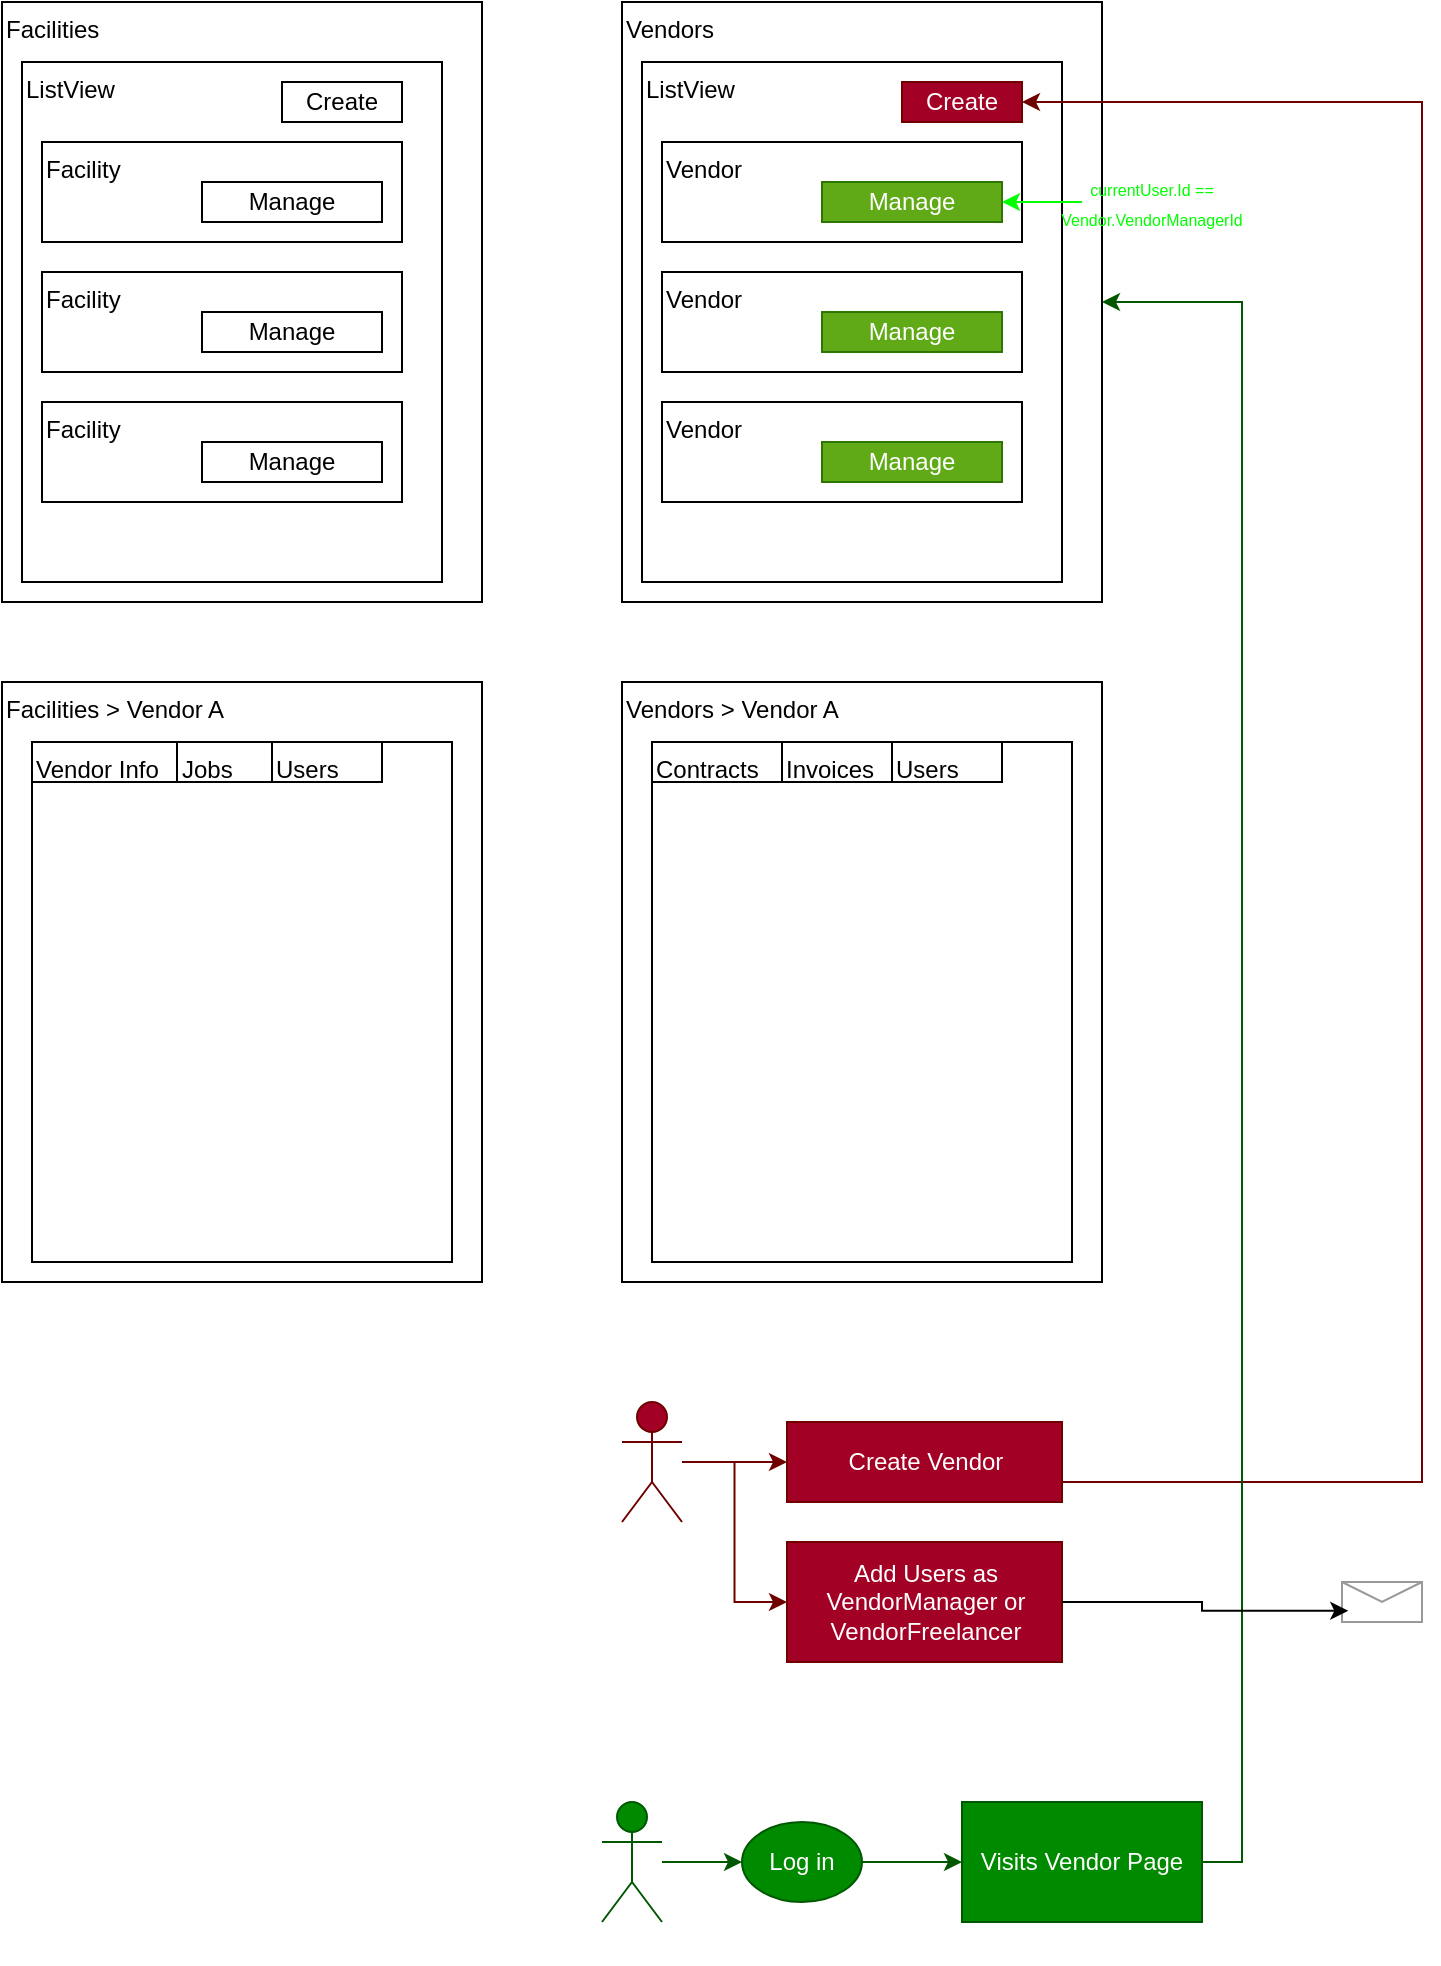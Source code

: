 <mxfile version="24.7.17">
  <diagram name="Page-1" id="WLKqxN7QjUjL1MA5BJnh">
    <mxGraphModel dx="1509" dy="834" grid="1" gridSize="10" guides="1" tooltips="1" connect="1" arrows="1" fold="1" page="1" pageScale="1" pageWidth="850" pageHeight="1100" math="0" shadow="0">
      <root>
        <mxCell id="0" />
        <mxCell id="1" parent="0" />
        <mxCell id="pKzOqkrDxvqWZHLKARYX-1" value="Facilities" style="rounded=0;whiteSpace=wrap;html=1;verticalAlign=top;align=left;" vertex="1" parent="1">
          <mxGeometry x="40" y="40" width="240" height="300" as="geometry" />
        </mxCell>
        <mxCell id="pKzOqkrDxvqWZHLKARYX-3" value="ListView" style="rounded=0;whiteSpace=wrap;html=1;verticalAlign=top;align=left;" vertex="1" parent="1">
          <mxGeometry x="50" y="70" width="210" height="260" as="geometry" />
        </mxCell>
        <mxCell id="pKzOqkrDxvqWZHLKARYX-6" value="" style="group" vertex="1" connectable="0" parent="1">
          <mxGeometry x="60" y="110" width="180" height="50" as="geometry" />
        </mxCell>
        <mxCell id="pKzOqkrDxvqWZHLKARYX-4" value="Facility" style="rounded=0;whiteSpace=wrap;html=1;verticalAlign=top;align=left;" vertex="1" parent="pKzOqkrDxvqWZHLKARYX-6">
          <mxGeometry width="180" height="50" as="geometry" />
        </mxCell>
        <mxCell id="pKzOqkrDxvqWZHLKARYX-5" value="Manage" style="rounded=0;whiteSpace=wrap;html=1;" vertex="1" parent="pKzOqkrDxvqWZHLKARYX-6">
          <mxGeometry x="80" y="20" width="90" height="20" as="geometry" />
        </mxCell>
        <mxCell id="pKzOqkrDxvqWZHLKARYX-7" value="" style="group" vertex="1" connectable="0" parent="1">
          <mxGeometry x="60" y="175" width="180" height="50" as="geometry" />
        </mxCell>
        <mxCell id="pKzOqkrDxvqWZHLKARYX-8" value="Facility" style="rounded=0;whiteSpace=wrap;html=1;verticalAlign=top;align=left;" vertex="1" parent="pKzOqkrDxvqWZHLKARYX-7">
          <mxGeometry width="180" height="50" as="geometry" />
        </mxCell>
        <mxCell id="pKzOqkrDxvqWZHLKARYX-9" value="Manage" style="rounded=0;whiteSpace=wrap;html=1;" vertex="1" parent="pKzOqkrDxvqWZHLKARYX-7">
          <mxGeometry x="80" y="20" width="90" height="20" as="geometry" />
        </mxCell>
        <mxCell id="pKzOqkrDxvqWZHLKARYX-12" value="" style="group" vertex="1" connectable="0" parent="1">
          <mxGeometry x="60" y="240" width="180" height="50" as="geometry" />
        </mxCell>
        <mxCell id="pKzOqkrDxvqWZHLKARYX-13" value="Facility" style="rounded=0;whiteSpace=wrap;html=1;verticalAlign=top;align=left;" vertex="1" parent="pKzOqkrDxvqWZHLKARYX-12">
          <mxGeometry width="180" height="50" as="geometry" />
        </mxCell>
        <mxCell id="pKzOqkrDxvqWZHLKARYX-14" value="Manage" style="rounded=0;whiteSpace=wrap;html=1;" vertex="1" parent="pKzOqkrDxvqWZHLKARYX-12">
          <mxGeometry x="80" y="20" width="90" height="20" as="geometry" />
        </mxCell>
        <mxCell id="pKzOqkrDxvqWZHLKARYX-16" value="Vendors" style="rounded=0;whiteSpace=wrap;html=1;verticalAlign=top;align=left;" vertex="1" parent="1">
          <mxGeometry x="350" y="40" width="240" height="300" as="geometry" />
        </mxCell>
        <mxCell id="pKzOqkrDxvqWZHLKARYX-17" value="ListView" style="rounded=0;whiteSpace=wrap;html=1;verticalAlign=top;align=left;" vertex="1" parent="1">
          <mxGeometry x="360" y="70" width="210" height="260" as="geometry" />
        </mxCell>
        <mxCell id="pKzOqkrDxvqWZHLKARYX-21" value="" style="group" vertex="1" connectable="0" parent="1">
          <mxGeometry x="370" y="175" width="180" height="50" as="geometry" />
        </mxCell>
        <mxCell id="pKzOqkrDxvqWZHLKARYX-22" value="Vendor" style="rounded=0;whiteSpace=wrap;html=1;verticalAlign=top;align=left;" vertex="1" parent="pKzOqkrDxvqWZHLKARYX-21">
          <mxGeometry width="180" height="50" as="geometry" />
        </mxCell>
        <mxCell id="pKzOqkrDxvqWZHLKARYX-23" value="Manage" style="rounded=0;whiteSpace=wrap;html=1;fillColor=#60a917;fontColor=#ffffff;strokeColor=#2D7600;" vertex="1" parent="pKzOqkrDxvqWZHLKARYX-21">
          <mxGeometry x="80" y="20" width="90" height="20" as="geometry" />
        </mxCell>
        <mxCell id="pKzOqkrDxvqWZHLKARYX-24" value="" style="group" vertex="1" connectable="0" parent="1">
          <mxGeometry x="370" y="240" width="180" height="50" as="geometry" />
        </mxCell>
        <mxCell id="pKzOqkrDxvqWZHLKARYX-25" value="Vendor" style="rounded=0;whiteSpace=wrap;html=1;verticalAlign=top;align=left;" vertex="1" parent="pKzOqkrDxvqWZHLKARYX-24">
          <mxGeometry width="180" height="50" as="geometry" />
        </mxCell>
        <mxCell id="pKzOqkrDxvqWZHLKARYX-26" value="Manage" style="rounded=0;whiteSpace=wrap;html=1;fillColor=#60a917;fontColor=#ffffff;strokeColor=#2D7600;" vertex="1" parent="pKzOqkrDxvqWZHLKARYX-24">
          <mxGeometry x="80" y="20" width="90" height="20" as="geometry" />
        </mxCell>
        <mxCell id="pKzOqkrDxvqWZHLKARYX-33" value="Create" style="rounded=0;whiteSpace=wrap;html=1;" vertex="1" parent="1">
          <mxGeometry x="180" y="80" width="60" height="20" as="geometry" />
        </mxCell>
        <mxCell id="pKzOqkrDxvqWZHLKARYX-34" value="Create" style="rounded=0;whiteSpace=wrap;html=1;fillColor=#a20025;fontColor=#ffffff;strokeColor=#6F0000;" vertex="1" parent="1">
          <mxGeometry x="490" y="80" width="60" height="20" as="geometry" />
        </mxCell>
        <mxCell id="pKzOqkrDxvqWZHLKARYX-35" value="Vendors &amp;gt; Vendor A" style="rounded=0;whiteSpace=wrap;html=1;verticalAlign=top;align=left;" vertex="1" parent="1">
          <mxGeometry x="350" y="380" width="240" height="300" as="geometry" />
        </mxCell>
        <mxCell id="pKzOqkrDxvqWZHLKARYX-36" value="" style="rounded=0;whiteSpace=wrap;html=1;verticalAlign=top;align=left;" vertex="1" parent="1">
          <mxGeometry x="365" y="410" width="210" height="260" as="geometry" />
        </mxCell>
        <mxCell id="pKzOqkrDxvqWZHLKARYX-37" value="Contracts" style="rounded=0;whiteSpace=wrap;html=1;verticalAlign=top;align=left;" vertex="1" parent="1">
          <mxGeometry x="365" y="410" width="65" height="20" as="geometry" />
        </mxCell>
        <mxCell id="pKzOqkrDxvqWZHLKARYX-38" value="Invoices" style="rounded=0;whiteSpace=wrap;html=1;verticalAlign=top;align=left;" vertex="1" parent="1">
          <mxGeometry x="430" y="410" width="55" height="20" as="geometry" />
        </mxCell>
        <mxCell id="pKzOqkrDxvqWZHLKARYX-39" value="Users" style="rounded=0;whiteSpace=wrap;html=1;verticalAlign=top;align=left;" vertex="1" parent="1">
          <mxGeometry x="485" y="410" width="55" height="20" as="geometry" />
        </mxCell>
        <mxCell id="pKzOqkrDxvqWZHLKARYX-40" value="Facilities &amp;gt; Vendor A" style="rounded=0;whiteSpace=wrap;html=1;verticalAlign=top;align=left;" vertex="1" parent="1">
          <mxGeometry x="40" y="380" width="240" height="300" as="geometry" />
        </mxCell>
        <mxCell id="pKzOqkrDxvqWZHLKARYX-41" value="" style="rounded=0;whiteSpace=wrap;html=1;verticalAlign=top;align=left;" vertex="1" parent="1">
          <mxGeometry x="55" y="410" width="210" height="260" as="geometry" />
        </mxCell>
        <mxCell id="pKzOqkrDxvqWZHLKARYX-42" value="Vendor Info" style="rounded=0;whiteSpace=wrap;html=1;verticalAlign=top;align=left;" vertex="1" parent="1">
          <mxGeometry x="55" y="410" width="75" height="20" as="geometry" />
        </mxCell>
        <mxCell id="pKzOqkrDxvqWZHLKARYX-43" value="Jobs" style="rounded=0;whiteSpace=wrap;html=1;verticalAlign=top;align=left;" vertex="1" parent="1">
          <mxGeometry x="127.5" y="410" width="55" height="20" as="geometry" />
        </mxCell>
        <mxCell id="pKzOqkrDxvqWZHLKARYX-44" value="Users" style="rounded=0;whiteSpace=wrap;html=1;verticalAlign=top;align=left;" vertex="1" parent="1">
          <mxGeometry x="175" y="410" width="55" height="20" as="geometry" />
        </mxCell>
        <mxCell id="pKzOqkrDxvqWZHLKARYX-48" style="edgeStyle=orthogonalEdgeStyle;rounded=0;orthogonalLoop=1;jettySize=auto;html=1;entryX=0;entryY=0.5;entryDx=0;entryDy=0;fillColor=#a20025;strokeColor=#6F0000;" edge="1" parent="1" source="pKzOqkrDxvqWZHLKARYX-46" target="pKzOqkrDxvqWZHLKARYX-47">
          <mxGeometry relative="1" as="geometry" />
        </mxCell>
        <mxCell id="pKzOqkrDxvqWZHLKARYX-52" style="edgeStyle=orthogonalEdgeStyle;rounded=0;orthogonalLoop=1;jettySize=auto;html=1;entryX=0;entryY=0.5;entryDx=0;entryDy=0;fillColor=#a20025;strokeColor=#6F0000;" edge="1" parent="1" source="pKzOqkrDxvqWZHLKARYX-46" target="pKzOqkrDxvqWZHLKARYX-51">
          <mxGeometry relative="1" as="geometry" />
        </mxCell>
        <mxCell id="pKzOqkrDxvqWZHLKARYX-46" value="Admin" style="shape=umlActor;verticalLabelPosition=bottom;verticalAlign=top;html=1;outlineConnect=0;fillColor=#a20025;fontColor=#ffffff;strokeColor=#6F0000;" vertex="1" parent="1">
          <mxGeometry x="350" y="740" width="30" height="60" as="geometry" />
        </mxCell>
        <mxCell id="pKzOqkrDxvqWZHLKARYX-66" style="edgeStyle=orthogonalEdgeStyle;rounded=0;orthogonalLoop=1;jettySize=auto;html=1;entryX=1;entryY=0.5;entryDx=0;entryDy=0;fillColor=#a20025;strokeColor=#6F0000;" edge="1" parent="1" source="pKzOqkrDxvqWZHLKARYX-47" target="pKzOqkrDxvqWZHLKARYX-34">
          <mxGeometry relative="1" as="geometry">
            <Array as="points">
              <mxPoint x="750" y="780" />
              <mxPoint x="750" y="90" />
            </Array>
          </mxGeometry>
        </mxCell>
        <mxCell id="pKzOqkrDxvqWZHLKARYX-47" value="Create Vendor" style="rounded=0;whiteSpace=wrap;html=1;fillColor=#a20025;fontColor=#ffffff;strokeColor=#6F0000;" vertex="1" parent="1">
          <mxGeometry x="432.5" y="750" width="137.5" height="40" as="geometry" />
        </mxCell>
        <mxCell id="pKzOqkrDxvqWZHLKARYX-56" style="edgeStyle=orthogonalEdgeStyle;rounded=0;orthogonalLoop=1;jettySize=auto;html=1;entryX=0;entryY=0.5;entryDx=0;entryDy=0;fillColor=#008a00;strokeColor=#005700;" edge="1" parent="1" source="pKzOqkrDxvqWZHLKARYX-50" target="pKzOqkrDxvqWZHLKARYX-55">
          <mxGeometry relative="1" as="geometry" />
        </mxCell>
        <mxCell id="pKzOqkrDxvqWZHLKARYX-50" value="User" style="shape=umlActor;verticalLabelPosition=bottom;verticalAlign=top;html=1;outlineConnect=0;fillColor=#008a00;fontColor=#ffffff;strokeColor=#005700;" vertex="1" parent="1">
          <mxGeometry x="340" y="940" width="30" height="60" as="geometry" />
        </mxCell>
        <mxCell id="pKzOqkrDxvqWZHLKARYX-51" value="Add Users as VendorManager or VendorFreelancer" style="rounded=0;whiteSpace=wrap;html=1;fillColor=#a20025;fontColor=#ffffff;strokeColor=#6F0000;" vertex="1" parent="1">
          <mxGeometry x="432.5" y="810" width="137.5" height="60" as="geometry" />
        </mxCell>
        <mxCell id="pKzOqkrDxvqWZHLKARYX-61" value="" style="edgeStyle=orthogonalEdgeStyle;rounded=0;orthogonalLoop=1;jettySize=auto;html=1;fillColor=#008a00;strokeColor=#005700;" edge="1" parent="1" source="pKzOqkrDxvqWZHLKARYX-55" target="pKzOqkrDxvqWZHLKARYX-60">
          <mxGeometry relative="1" as="geometry" />
        </mxCell>
        <mxCell id="pKzOqkrDxvqWZHLKARYX-55" value="Log in" style="ellipse;whiteSpace=wrap;html=1;fillColor=#008a00;fontColor=#ffffff;strokeColor=#005700;" vertex="1" parent="1">
          <mxGeometry x="410" y="950" width="60" height="40" as="geometry" />
        </mxCell>
        <mxCell id="pKzOqkrDxvqWZHLKARYX-62" style="edgeStyle=orthogonalEdgeStyle;rounded=0;orthogonalLoop=1;jettySize=auto;html=1;entryX=1;entryY=0.5;entryDx=0;entryDy=0;exitX=1;exitY=0.5;exitDx=0;exitDy=0;fillColor=#008a00;strokeColor=#005700;" edge="1" parent="1" source="pKzOqkrDxvqWZHLKARYX-60" target="pKzOqkrDxvqWZHLKARYX-16">
          <mxGeometry relative="1" as="geometry" />
        </mxCell>
        <mxCell id="pKzOqkrDxvqWZHLKARYX-60" value="Visits Vendor Page" style="whiteSpace=wrap;html=1;fillColor=#008a00;fontColor=#ffffff;strokeColor=#005700;" vertex="1" parent="1">
          <mxGeometry x="520" y="940" width="120" height="60" as="geometry" />
        </mxCell>
        <mxCell id="pKzOqkrDxvqWZHLKARYX-19" value="Vendor" style="rounded=0;whiteSpace=wrap;html=1;verticalAlign=top;align=left;" vertex="1" parent="1">
          <mxGeometry x="370" y="110" width="180" height="50" as="geometry" />
        </mxCell>
        <mxCell id="pKzOqkrDxvqWZHLKARYX-20" value="Manage" style="rounded=0;whiteSpace=wrap;html=1;fillColor=#60a917;fontColor=#ffffff;strokeColor=#2D7600;" vertex="1" parent="1">
          <mxGeometry x="450" y="130" width="90" height="20" as="geometry" />
        </mxCell>
        <mxCell id="pKzOqkrDxvqWZHLKARYX-65" style="edgeStyle=orthogonalEdgeStyle;rounded=0;orthogonalLoop=1;jettySize=auto;html=1;fontColor=#00FF00;strokeColor=#00FF00;" edge="1" parent="1" source="pKzOqkrDxvqWZHLKARYX-64" target="pKzOqkrDxvqWZHLKARYX-20">
          <mxGeometry relative="1" as="geometry" />
        </mxCell>
        <mxCell id="pKzOqkrDxvqWZHLKARYX-64" value="&lt;span style=&quot;font-size: 8px;&quot;&gt;currentUser.Id == Vendor.VendorManagerId&lt;/span&gt;" style="text;html=1;align=center;verticalAlign=middle;whiteSpace=wrap;rounded=0;fontColor=#00ff00;" vertex="1" parent="1">
          <mxGeometry x="580" y="125" width="70" height="30" as="geometry" />
        </mxCell>
        <mxCell id="pKzOqkrDxvqWZHLKARYX-67" value="" style="verticalLabelPosition=bottom;shadow=0;dashed=0;align=center;html=1;verticalAlign=top;strokeWidth=1;shape=mxgraph.mockup.misc.mail2;strokeColor=#999999;" vertex="1" parent="1">
          <mxGeometry x="710" y="830" width="40" height="20" as="geometry" />
        </mxCell>
        <mxCell id="pKzOqkrDxvqWZHLKARYX-68" style="edgeStyle=orthogonalEdgeStyle;rounded=0;orthogonalLoop=1;jettySize=auto;html=1;entryX=0.078;entryY=0.721;entryDx=0;entryDy=0;entryPerimeter=0;" edge="1" parent="1" source="pKzOqkrDxvqWZHLKARYX-51" target="pKzOqkrDxvqWZHLKARYX-67">
          <mxGeometry relative="1" as="geometry">
            <mxPoint x="720" y="840" as="targetPoint" />
          </mxGeometry>
        </mxCell>
      </root>
    </mxGraphModel>
  </diagram>
</mxfile>
